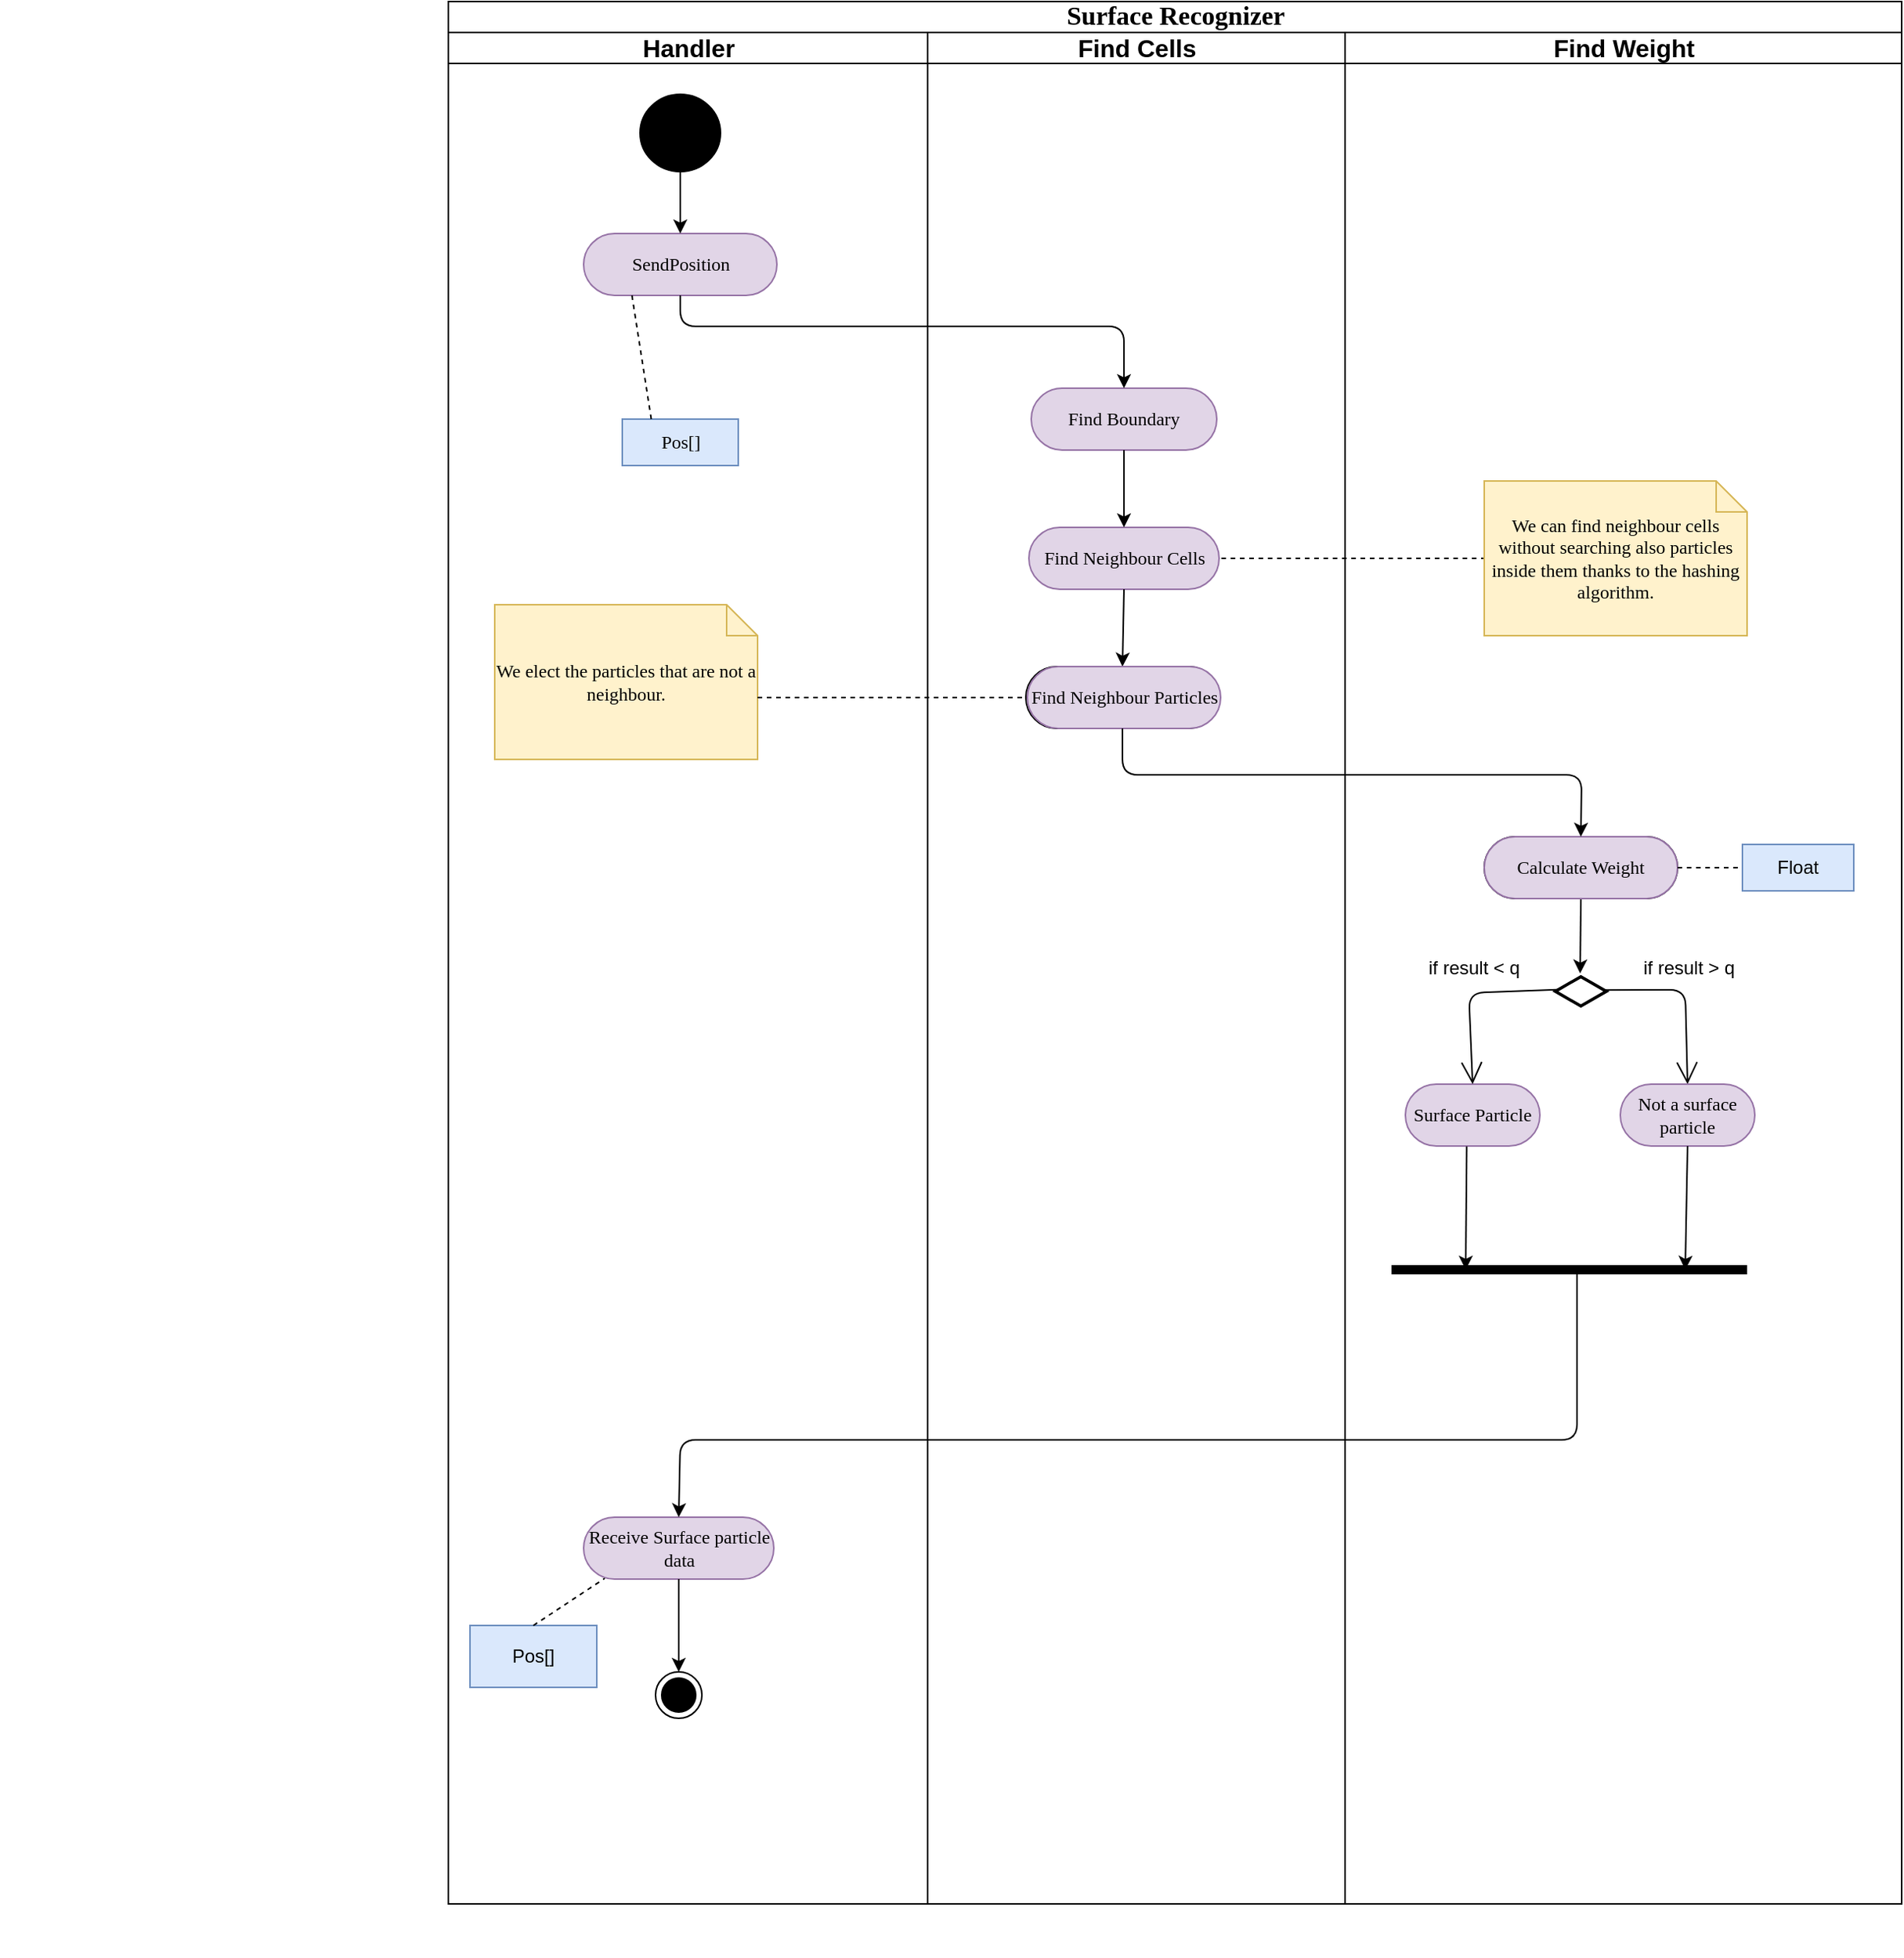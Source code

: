 <mxfile version="12.8.1" type="device"><diagram name="Page-1" id="0783ab3e-0a74-02c8-0abd-f7b4e66b4bec"><mxGraphModel dx="2881" dy="2119" grid="1" gridSize="10" guides="1" tooltips="1" connect="1" arrows="1" fold="1" page="1" pageScale="1" pageWidth="850" pageHeight="1100" background="#ffffff" math="0" shadow="0"><root><mxCell id="0"/><mxCell id="1" parent="0"/><mxCell id="iyxIDx-SKi2XZ2hmheYC-2" value="&lt;font style=&quot;font-size: 17px&quot;&gt;Surface Recognizer&lt;/font&gt;" style="swimlane;html=1;childLayout=stackLayout;startSize=20;rounded=0;shadow=0;comic=0;labelBackgroundColor=none;strokeWidth=1;fontFamily=Verdana;fontSize=12;align=center;" parent="1" vertex="1"><mxGeometry x="-480" y="-220" width="940" height="1230" as="geometry"><mxRectangle x="40" y="20" width="60" height="20" as="alternateBounds"/></mxGeometry></mxCell><mxCell id="iyxIDx-SKi2XZ2hmheYC-3" value="&lt;font style=&quot;font-size: 16px&quot;&gt;Handler&lt;/font&gt;" style="swimlane;html=1;startSize=20;" parent="iyxIDx-SKi2XZ2hmheYC-2" vertex="1"><mxGeometry y="20" width="310" height="1210" as="geometry"/></mxCell><mxCell id="iyxIDx-SKi2XZ2hmheYC-128" value="" style="ellipse;whiteSpace=wrap;html=1;rounded=0;shadow=0;comic=0;labelBackgroundColor=none;strokeWidth=1;fillColor=#000000;fontFamily=Verdana;fontSize=12;align=center;" parent="iyxIDx-SKi2XZ2hmheYC-3" vertex="1"><mxGeometry x="124" y="40" width="52" height="50" as="geometry"/></mxCell><mxCell id="iyxIDx-SKi2XZ2hmheYC-133" value="SendPosition" style="rounded=1;whiteSpace=wrap;html=1;shadow=0;comic=0;labelBackgroundColor=none;strokeWidth=1;fontFamily=Verdana;fontSize=12;align=center;arcSize=50;fillColor=#e1d5e7;strokeColor=#9673a6;" parent="iyxIDx-SKi2XZ2hmheYC-3" vertex="1"><mxGeometry x="87.5" y="130" width="125" height="40" as="geometry"/></mxCell><mxCell id="iyxIDx-SKi2XZ2hmheYC-138" value="Pos[]" style="rounded=0;whiteSpace=wrap;html=1;shadow=0;comic=0;labelBackgroundColor=none;strokeWidth=1;fontFamily=Verdana;fontSize=12;align=center;arcSize=50;fillColor=#dae8fc;strokeColor=#6c8ebf;" parent="iyxIDx-SKi2XZ2hmheYC-3" vertex="1"><mxGeometry x="112.5" y="250" width="75" height="30" as="geometry"/></mxCell><mxCell id="9pK3nnr7afZYVy23vYZ--10" value="" style="endArrow=classic;html=1;entryX=0.5;entryY=0;entryDx=0;entryDy=0;exitX=0.5;exitY=1;exitDx=0;exitDy=0;" parent="iyxIDx-SKi2XZ2hmheYC-3" source="iyxIDx-SKi2XZ2hmheYC-128" target="iyxIDx-SKi2XZ2hmheYC-133" edge="1"><mxGeometry width="50" height="50" relative="1" as="geometry"><mxPoint x="30" y="340" as="sourcePoint"/><mxPoint x="80" y="290" as="targetPoint"/></mxGeometry></mxCell><mxCell id="9pK3nnr7afZYVy23vYZ--27" value="Receive Surface particle data" style="rounded=1;whiteSpace=wrap;html=1;shadow=0;comic=0;labelBackgroundColor=none;strokeWidth=1;fontFamily=Verdana;fontSize=12;align=center;arcSize=50;fillColor=#e1d5e7;strokeColor=#9673a6;" parent="iyxIDx-SKi2XZ2hmheYC-3" vertex="1"><mxGeometry x="87.5" y="960" width="123" height="40" as="geometry"/></mxCell><mxCell id="iyxIDx-SKi2XZ2hmheYC-134" value="We elect the particles that are not a neighbour." style="shape=note;whiteSpace=wrap;html=1;rounded=0;shadow=0;comic=0;labelBackgroundColor=none;strokeWidth=1;fontFamily=Verdana;fontSize=12;align=center;size=20;fillColor=#fff2cc;strokeColor=#d6b656;" parent="iyxIDx-SKi2XZ2hmheYC-3" vertex="1"><mxGeometry x="30" y="370" width="170" height="100" as="geometry"/></mxCell><mxCell id="tzsMjS1SY7v5C1gxbMhs-3" value="" style="endArrow=none;dashed=1;html=1;entryX=0.25;entryY=1;entryDx=0;entryDy=0;exitX=0.25;exitY=0;exitDx=0;exitDy=0;" edge="1" parent="iyxIDx-SKi2XZ2hmheYC-3" source="iyxIDx-SKi2XZ2hmheYC-138" target="iyxIDx-SKi2XZ2hmheYC-133"><mxGeometry width="50" height="50" relative="1" as="geometry"><mxPoint x="210" y="440" as="sourcePoint"/><mxPoint x="383.5" y="440" as="targetPoint"/></mxGeometry></mxCell><mxCell id="tzsMjS1SY7v5C1gxbMhs-5" value="" style="ellipse;html=1;shape=endState;fillColor=#000000;strokeColor=#000000;" vertex="1" parent="iyxIDx-SKi2XZ2hmheYC-3"><mxGeometry x="134" y="1060" width="30" height="30" as="geometry"/></mxCell><mxCell id="9pK3nnr7afZYVy23vYZ--34" value="" style="endArrow=classic;html=1;strokeWidth=1;exitX=0.5;exitY=1;exitDx=0;exitDy=0;entryX=0.5;entryY=0;entryDx=0;entryDy=0;" parent="iyxIDx-SKi2XZ2hmheYC-3" source="9pK3nnr7afZYVy23vYZ--27" target="tzsMjS1SY7v5C1gxbMhs-5" edge="1"><mxGeometry width="50" height="50" relative="1" as="geometry"><mxPoint x="381.0" y="960" as="sourcePoint"/><mxPoint x="149" y="1060" as="targetPoint"/></mxGeometry></mxCell><mxCell id="9pK3nnr7afZYVy23vYZ--33" value="Pos[]" style="rounded=0;whiteSpace=wrap;html=1;strokeWidth=1;fillColor=#dae8fc;strokeColor=#6c8ebf;" parent="iyxIDx-SKi2XZ2hmheYC-3" vertex="1"><mxGeometry x="14" y="1030" width="82" height="40" as="geometry"/></mxCell><mxCell id="tzsMjS1SY7v5C1gxbMhs-6" value="" style="endArrow=none;dashed=1;html=1;entryX=0.111;entryY=0.988;entryDx=0;entryDy=0;entryPerimeter=0;exitX=0.5;exitY=0;exitDx=0;exitDy=0;" edge="1" parent="iyxIDx-SKi2XZ2hmheYC-3" source="9pK3nnr7afZYVy23vYZ--33" target="9pK3nnr7afZYVy23vYZ--27"><mxGeometry width="50" height="50" relative="1" as="geometry"><mxPoint x="230" y="1080" as="sourcePoint"/><mxPoint x="280" y="1030" as="targetPoint"/></mxGeometry></mxCell><mxCell id="iyxIDx-SKi2XZ2hmheYC-12" value="&lt;font style=&quot;font-size: 16px&quot;&gt;Find Cells&lt;/font&gt;" style="swimlane;html=1;startSize=20;" parent="iyxIDx-SKi2XZ2hmheYC-2" vertex="1"><mxGeometry x="310" y="20" width="270" height="1210" as="geometry"/></mxCell><mxCell id="iyxIDx-SKi2XZ2hmheYC-132" value="Find Boundary" style="rounded=1;whiteSpace=wrap;html=1;shadow=0;comic=0;labelBackgroundColor=none;strokeWidth=1;fontFamily=Verdana;fontSize=12;align=center;arcSize=50;fillColor=#e1d5e7;strokeColor=#9673a6;" parent="iyxIDx-SKi2XZ2hmheYC-12" vertex="1"><mxGeometry x="67" y="230" width="120" height="40" as="geometry"/></mxCell><mxCell id="iyxIDx-SKi2XZ2hmheYC-142" value="Find Neighbour Cells" style="rounded=1;whiteSpace=wrap;html=1;shadow=0;comic=0;labelBackgroundColor=none;strokeWidth=1;fontFamily=Verdana;fontSize=12;align=center;arcSize=50;fillColor=#e1d5e7;strokeColor=#9673a6;" parent="iyxIDx-SKi2XZ2hmheYC-12" vertex="1"><mxGeometry x="65.5" y="320" width="123" height="40" as="geometry"/></mxCell><mxCell id="9pK3nnr7afZYVy23vYZ--2" value="Find Neighbour Particles" style="rounded=1;whiteSpace=wrap;html=1;shadow=0;comic=0;labelBackgroundColor=none;strokeWidth=1;fontFamily=Verdana;fontSize=12;align=center;arcSize=50;" parent="iyxIDx-SKi2XZ2hmheYC-12" vertex="1"><mxGeometry x="63.5" y="410" width="125" height="40" as="geometry"/></mxCell><mxCell id="9pK3nnr7afZYVy23vYZ--11" value="" style="endArrow=classic;html=1;exitX=0.5;exitY=1;exitDx=0;exitDy=0;entryX=0.5;entryY=0;entryDx=0;entryDy=0;" parent="iyxIDx-SKi2XZ2hmheYC-12" source="iyxIDx-SKi2XZ2hmheYC-132" target="iyxIDx-SKi2XZ2hmheYC-142" edge="1"><mxGeometry width="50" height="50" relative="1" as="geometry"><mxPoint x="210" y="330" as="sourcePoint"/><mxPoint x="260" y="280" as="targetPoint"/></mxGeometry></mxCell><mxCell id="9pK3nnr7afZYVy23vYZ--13" value="" style="endArrow=classic;html=1;exitX=0.5;exitY=1;exitDx=0;exitDy=0;entryX=0.5;entryY=0;entryDx=0;entryDy=0;" parent="iyxIDx-SKi2XZ2hmheYC-12" source="iyxIDx-SKi2XZ2hmheYC-142" target="9pK3nnr7afZYVy23vYZ--2" edge="1"><mxGeometry width="50" height="50" relative="1" as="geometry"><mxPoint x="35.5" y="360" as="sourcePoint"/><mxPoint x="35.5" y="410" as="targetPoint"/></mxGeometry></mxCell><mxCell id="DxAOqmMCSQl9TH2jw-yn-2" value="" style="endArrow=none;dashed=1;html=1;entryX=0;entryY=0.5;entryDx=0;entryDy=0;entryPerimeter=0;" parent="iyxIDx-SKi2XZ2hmheYC-12" target="DxAOqmMCSQl9TH2jw-yn-1" edge="1"><mxGeometry width="50" height="50" relative="1" as="geometry"><mxPoint x="190" y="340" as="sourcePoint"/><mxPoint x="219.86" y="640" as="targetPoint"/></mxGeometry></mxCell><mxCell id="tzsMjS1SY7v5C1gxbMhs-1" value="Find Neighbour Particles" style="rounded=1;whiteSpace=wrap;html=1;shadow=0;comic=0;labelBackgroundColor=none;strokeWidth=1;fontFamily=Verdana;fontSize=12;align=center;arcSize=50;fillColor=#e1d5e7;strokeColor=#9673a6;" vertex="1" parent="iyxIDx-SKi2XZ2hmheYC-12"><mxGeometry x="64.5" y="410" width="125" height="40" as="geometry"/></mxCell><mxCell id="iyxIDx-SKi2XZ2hmheYC-28" value="&lt;font style=&quot;font-size: 16px&quot;&gt;Find Weight&lt;/font&gt;" style="swimlane;html=1;startSize=20;" parent="iyxIDx-SKi2XZ2hmheYC-2" vertex="1"><mxGeometry x="580" y="20" width="360" height="1210" as="geometry"/></mxCell><mxCell id="9pK3nnr7afZYVy23vYZ--5" value="Calculate Weight" style="rounded=1;whiteSpace=wrap;html=1;shadow=0;comic=0;labelBackgroundColor=none;strokeWidth=1;fontFamily=Verdana;fontSize=12;align=center;arcSize=50;" parent="iyxIDx-SKi2XZ2hmheYC-28" vertex="1"><mxGeometry x="90" y="520" width="125" height="40" as="geometry"/></mxCell><mxCell id="iyxIDx-SKi2XZ2hmheYC-144" value="" style="html=1;whiteSpace=wrap;aspect=fixed;shape=isoRectangle;strokeWidth=2;" parent="iyxIDx-SKi2XZ2hmheYC-28" vertex="1"><mxGeometry x="136" y="610" width="33" height="20" as="geometry"/></mxCell><mxCell id="iyxIDx-SKi2XZ2hmheYC-148" value="" style="endArrow=open;endFill=1;endSize=12;html=1;exitX=0.934;exitY=0.458;exitDx=0;exitDy=0;exitPerimeter=0;entryX=0.5;entryY=0;entryDx=0;entryDy=0;" parent="iyxIDx-SKi2XZ2hmheYC-28" source="iyxIDx-SKi2XZ2hmheYC-144" target="iyxIDx-SKi2XZ2hmheYC-150" edge="1"><mxGeometry width="160" relative="1" as="geometry"><mxPoint x="253.5" y="640.0" as="sourcePoint"/><mxPoint x="230" y="670" as="targetPoint"/><Array as="points"><mxPoint x="220" y="619"/></Array></mxGeometry></mxCell><mxCell id="iyxIDx-SKi2XZ2hmheYC-149" value="Surface Particle" style="rounded=1;whiteSpace=wrap;html=1;shadow=0;comic=0;labelBackgroundColor=none;strokeWidth=1;fontFamily=Verdana;fontSize=12;align=center;arcSize=50;fillColor=#e1d5e7;strokeColor=#9673a6;" parent="iyxIDx-SKi2XZ2hmheYC-28" vertex="1"><mxGeometry x="39" y="680" width="87" height="40" as="geometry"/></mxCell><mxCell id="iyxIDx-SKi2XZ2hmheYC-145" value="" style="endArrow=open;endFill=1;endSize=12;html=1;entryX=0.5;entryY=0;entryDx=0;entryDy=0;exitX=0.045;exitY=0.445;exitDx=0;exitDy=0;exitPerimeter=0;" parent="iyxIDx-SKi2XZ2hmheYC-28" source="iyxIDx-SKi2XZ2hmheYC-144" target="iyxIDx-SKi2XZ2hmheYC-149" edge="1"><mxGeometry width="160" relative="1" as="geometry"><mxPoint x="124.5" y="621" as="sourcePoint"/><mxPoint x="74.5" y="690" as="targetPoint"/><Array as="points"><mxPoint x="80" y="621"/></Array></mxGeometry></mxCell><mxCell id="iyxIDx-SKi2XZ2hmheYC-150" value="Not a surface particle" style="rounded=1;whiteSpace=wrap;html=1;shadow=0;comic=0;labelBackgroundColor=none;strokeWidth=1;fontFamily=Verdana;fontSize=12;align=center;arcSize=50;fillColor=#e1d5e7;strokeColor=#9673a6;" parent="iyxIDx-SKi2XZ2hmheYC-28" vertex="1"><mxGeometry x="178" y="680" width="87" height="40" as="geometry"/></mxCell><mxCell id="iyxIDx-SKi2XZ2hmheYC-146" value="if result &amp;lt; q" style="text;html=1;align=center;verticalAlign=middle;resizable=0;points=[];;autosize=1;" parent="iyxIDx-SKi2XZ2hmheYC-28" vertex="1"><mxGeometry x="47.5" y="595" width="70" height="20" as="geometry"/></mxCell><mxCell id="iyxIDx-SKi2XZ2hmheYC-147" value="if result &amp;gt; q" style="text;html=1;align=center;verticalAlign=middle;resizable=0;points=[];;autosize=1;" parent="iyxIDx-SKi2XZ2hmheYC-28" vertex="1"><mxGeometry x="187" y="595" width="70" height="20" as="geometry"/></mxCell><mxCell id="9pK3nnr7afZYVy23vYZ--16" value="" style="endArrow=classic;html=1;exitX=0.5;exitY=1;exitDx=0;exitDy=0;entryX=0.486;entryY=-0.079;entryDx=0;entryDy=0;entryPerimeter=0;" parent="iyxIDx-SKi2XZ2hmheYC-28" source="9pK3nnr7afZYVy23vYZ--5" target="iyxIDx-SKi2XZ2hmheYC-144" edge="1"><mxGeometry width="50" height="50" relative="1" as="geometry"><mxPoint x="-123" y="380" as="sourcePoint"/><mxPoint x="153" y="601" as="targetPoint"/></mxGeometry></mxCell><mxCell id="9pK3nnr7afZYVy23vYZ--22" value="" style="endArrow=classic;html=1;exitX=0.456;exitY=1.005;exitDx=0;exitDy=0;exitPerimeter=0;" parent="iyxIDx-SKi2XZ2hmheYC-28" source="iyxIDx-SKi2XZ2hmheYC-149" edge="1"><mxGeometry width="50" height="50" relative="1" as="geometry"><mxPoint x="140" y="800" as="sourcePoint"/><mxPoint x="78" y="800" as="targetPoint"/></mxGeometry></mxCell><mxCell id="9pK3nnr7afZYVy23vYZ--24" value="" style="endArrow=none;html=1;strokeWidth=6;" parent="iyxIDx-SKi2XZ2hmheYC-28" edge="1"><mxGeometry width="50" height="50" relative="1" as="geometry"><mxPoint x="30" y="800" as="sourcePoint"/><mxPoint x="260" y="800" as="targetPoint"/></mxGeometry></mxCell><mxCell id="9pK3nnr7afZYVy23vYZ--25" value="" style="endArrow=classic;html=1;exitX=0.5;exitY=1;exitDx=0;exitDy=0;" parent="iyxIDx-SKi2XZ2hmheYC-28" source="iyxIDx-SKi2XZ2hmheYC-150" edge="1"><mxGeometry width="50" height="50" relative="1" as="geometry"><mxPoint x="215.172" y="730.2" as="sourcePoint"/><mxPoint x="220" y="800" as="targetPoint"/></mxGeometry></mxCell><mxCell id="9pK3nnr7afZYVy23vYZ--26" value="" style="endArrow=classic;html=1;strokeWidth=1;entryX=0.5;entryY=0;entryDx=0;entryDy=0;" parent="iyxIDx-SKi2XZ2hmheYC-28" target="9pK3nnr7afZYVy23vYZ--27" edge="1"><mxGeometry width="50" height="50" relative="1" as="geometry"><mxPoint x="150" y="800" as="sourcePoint"/><mxPoint x="-490" y="980" as="targetPoint"/><Array as="points"><mxPoint x="150" y="910"/><mxPoint x="-430" y="910"/></Array></mxGeometry></mxCell><mxCell id="9pK3nnr7afZYVy23vYZ--30" value="Float" style="rounded=0;whiteSpace=wrap;html=1;strokeWidth=1;fillColor=#dae8fc;strokeColor=#6c8ebf;" parent="iyxIDx-SKi2XZ2hmheYC-28" vertex="1"><mxGeometry x="257" y="525" width="72" height="30" as="geometry"/></mxCell><mxCell id="DxAOqmMCSQl9TH2jw-yn-1" value="We can find neighbour cells without searching also particles inside them thanks to the hashing algorithm." style="shape=note;whiteSpace=wrap;html=1;rounded=0;shadow=0;comic=0;labelBackgroundColor=none;strokeWidth=1;fontFamily=Verdana;fontSize=12;align=center;size=20;fillColor=#fff2cc;strokeColor=#d6b656;" parent="iyxIDx-SKi2XZ2hmheYC-28" vertex="1"><mxGeometry x="90" y="290" width="170" height="100" as="geometry"/></mxCell><mxCell id="tzsMjS1SY7v5C1gxbMhs-2" value="Calculate Weight" style="rounded=1;whiteSpace=wrap;html=1;shadow=0;comic=0;labelBackgroundColor=none;strokeWidth=1;fontFamily=Verdana;fontSize=12;align=center;arcSize=50;fillColor=#e1d5e7;strokeColor=#9673a6;" vertex="1" parent="iyxIDx-SKi2XZ2hmheYC-28"><mxGeometry x="90" y="520" width="125" height="40" as="geometry"/></mxCell><mxCell id="tzsMjS1SY7v5C1gxbMhs-4" value="" style="endArrow=none;dashed=1;html=1;exitX=1;exitY=0.5;exitDx=0;exitDy=0;entryX=0;entryY=0.5;entryDx=0;entryDy=0;" edge="1" parent="iyxIDx-SKi2XZ2hmheYC-28" source="tzsMjS1SY7v5C1gxbMhs-2" target="9pK3nnr7afZYVy23vYZ--30"><mxGeometry width="50" height="50" relative="1" as="geometry"><mxPoint x="240" y="500" as="sourcePoint"/><mxPoint x="290" y="450" as="targetPoint"/></mxGeometry></mxCell><mxCell id="9pK3nnr7afZYVy23vYZ--1" value="" style="endArrow=classic;html=1;exitX=0.5;exitY=1;exitDx=0;exitDy=0;entryX=0.5;entryY=0;entryDx=0;entryDy=0;" parent="iyxIDx-SKi2XZ2hmheYC-2" source="iyxIDx-SKi2XZ2hmheYC-133" target="iyxIDx-SKi2XZ2hmheYC-132" edge="1"><mxGeometry width="50" height="50" relative="1" as="geometry"><mxPoint x="130" y="250" as="sourcePoint"/><mxPoint x="480" y="170" as="targetPoint"/><Array as="points"><mxPoint x="150" y="210"/><mxPoint x="437" y="210"/></Array></mxGeometry></mxCell><mxCell id="9pK3nnr7afZYVy23vYZ--15" value="" style="endArrow=classic;html=1;exitX=0.5;exitY=1;exitDx=0;exitDy=0;entryX=0.5;entryY=0;entryDx=0;entryDy=0;" parent="iyxIDx-SKi2XZ2hmheYC-2" source="9pK3nnr7afZYVy23vYZ--2" target="9pK3nnr7afZYVy23vYZ--5" edge="1"><mxGeometry width="50" height="50" relative="1" as="geometry"><mxPoint x="447" y="390" as="sourcePoint"/><mxPoint x="446" y="440" as="targetPoint"/><Array as="points"><mxPoint x="436" y="500"/><mxPoint x="733" y="500"/></Array></mxGeometry></mxCell><mxCell id="9pK3nnr7afZYVy23vYZ--4" value="" style="endArrow=none;dashed=1;html=1;entryX=0;entryY=0.5;entryDx=0;entryDy=0;exitX=0;exitY=0;exitDx=170;exitDy=60;exitPerimeter=0;" parent="iyxIDx-SKi2XZ2hmheYC-2" source="iyxIDx-SKi2XZ2hmheYC-134" target="9pK3nnr7afZYVy23vYZ--2" edge="1"><mxGeometry width="50" height="50" relative="1" as="geometry"><mxPoint x="-200" y="570" as="sourcePoint"/><mxPoint x="-150" y="520" as="targetPoint"/></mxGeometry></mxCell><mxCell id="iyxIDx-SKi2XZ2hmheYC-140" value="" style="text;strokeColor=none;fillColor=none;align=left;verticalAlign=middle;spacingTop=-1;spacingLeft=4;spacingRight=4;rotatable=0;labelPosition=right;points=[];portConstraint=eastwest;" parent="1" vertex="1"><mxGeometry x="-770" y="1030" width="20" height="14" as="geometry"/></mxCell></root></mxGraphModel></diagram></mxfile>